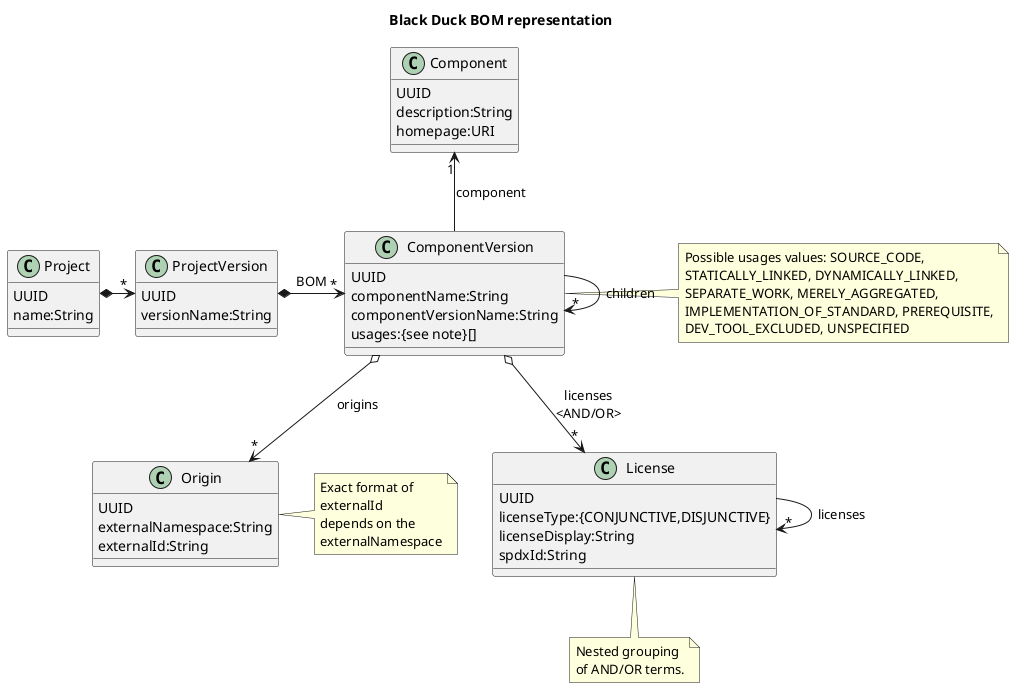 @startuml

title Black Duck BOM representation

class License {
    UUID
    licenseType:{CONJUNCTIVE,DISJUNCTIVE}
    licenseDisplay:String
    spdxId:String
}
License --> "*" License: licenses
note bottom of License
    Nested grouping
    of AND/OR terms.
end note

class Origin {
    UUID
    externalNamespace:String
    externalId:String
}
note left of Origin
    Exact format of
    externalId
    depends on the
    externalNamespace
end note

class ComponentVersion {
    UUID
    componentName:String
    componentVersionName:String
    usages:{see note}[]
}
ComponentVersion o--> "*" License: licenses\n<AND/OR>
ComponentVersion o-d-> "*" Origin: origins
ComponentVersion --> "*" ComponentVersion: children
note right of ComponentVersion
    Possible usages values: SOURCE_CODE,
    STATICALLY_LINKED, DYNAMICALLY_LINKED,
    SEPARATE_WORK, MERELY_AGGREGATED,
    IMPLEMENTATION_OF_STANDARD, PREREQUISITE,
    DEV_TOOL_EXCLUDED, UNSPECIFIED
end note

class  Component {
    UUID
    description:String
    homepage:URI
}
ComponentVersion -u-> "1" Component: component

class ProjectVersion{
    UUID
    versionName:String
}
ProjectVersion *-> "*" ComponentVersion: BOM

class Project {
    UUID
    name:String
}
Project *-> "*" ProjectVersion

@enduml
